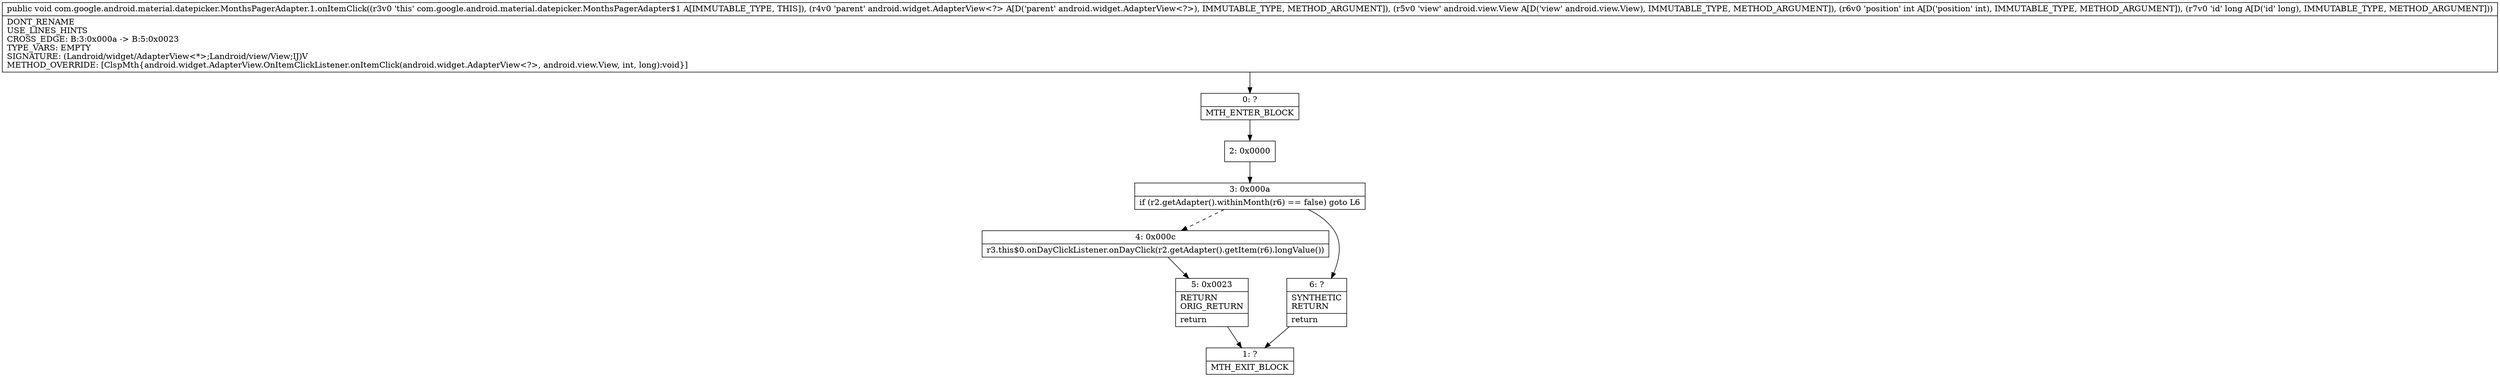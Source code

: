 digraph "CFG forcom.google.android.material.datepicker.MonthsPagerAdapter.1.onItemClick(Landroid\/widget\/AdapterView;Landroid\/view\/View;IJ)V" {
Node_0 [shape=record,label="{0\:\ ?|MTH_ENTER_BLOCK\l}"];
Node_2 [shape=record,label="{2\:\ 0x0000}"];
Node_3 [shape=record,label="{3\:\ 0x000a|if (r2.getAdapter().withinMonth(r6) == false) goto L6\l}"];
Node_4 [shape=record,label="{4\:\ 0x000c|r3.this$0.onDayClickListener.onDayClick(r2.getAdapter().getItem(r6).longValue())\l}"];
Node_5 [shape=record,label="{5\:\ 0x0023|RETURN\lORIG_RETURN\l|return\l}"];
Node_1 [shape=record,label="{1\:\ ?|MTH_EXIT_BLOCK\l}"];
Node_6 [shape=record,label="{6\:\ ?|SYNTHETIC\lRETURN\l|return\l}"];
MethodNode[shape=record,label="{public void com.google.android.material.datepicker.MonthsPagerAdapter.1.onItemClick((r3v0 'this' com.google.android.material.datepicker.MonthsPagerAdapter$1 A[IMMUTABLE_TYPE, THIS]), (r4v0 'parent' android.widget.AdapterView\<?\> A[D('parent' android.widget.AdapterView\<?\>), IMMUTABLE_TYPE, METHOD_ARGUMENT]), (r5v0 'view' android.view.View A[D('view' android.view.View), IMMUTABLE_TYPE, METHOD_ARGUMENT]), (r6v0 'position' int A[D('position' int), IMMUTABLE_TYPE, METHOD_ARGUMENT]), (r7v0 'id' long A[D('id' long), IMMUTABLE_TYPE, METHOD_ARGUMENT]))  | DONT_RENAME\lUSE_LINES_HINTS\lCROSS_EDGE: B:3:0x000a \-\> B:5:0x0023\lTYPE_VARS: EMPTY\lSIGNATURE: (Landroid\/widget\/AdapterView\<*\>;Landroid\/view\/View;IJ)V\lMETHOD_OVERRIDE: [ClspMth\{android.widget.AdapterView.OnItemClickListener.onItemClick(android.widget.AdapterView\<?\>, android.view.View, int, long):void\}]\l}"];
MethodNode -> Node_0;Node_0 -> Node_2;
Node_2 -> Node_3;
Node_3 -> Node_4[style=dashed];
Node_3 -> Node_6;
Node_4 -> Node_5;
Node_5 -> Node_1;
Node_6 -> Node_1;
}

